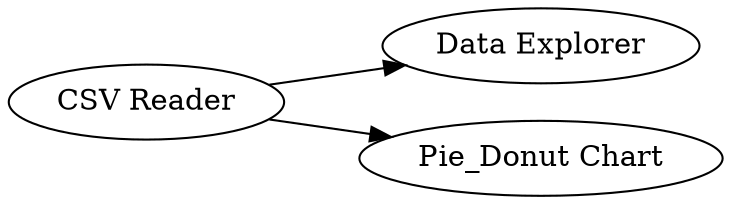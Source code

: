 digraph {
	3 -> 15
	3 -> 17
	17 [label="Pie_Donut Chart"]
	3 [label="CSV Reader"]
	15 [label="Data Explorer"]
	rankdir=LR
}
